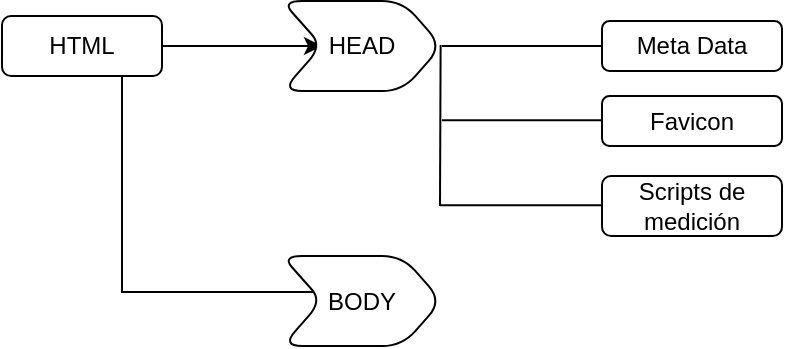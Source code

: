 <mxfile version="24.7.17">
  <diagram id="C5RBs43oDa-KdzZeNtuy" name="Page-1">
    <mxGraphModel dx="989" dy="514" grid="1" gridSize="10" guides="1" tooltips="1" connect="1" arrows="1" fold="1" page="1" pageScale="1" pageWidth="827" pageHeight="1169" math="0" shadow="0">
      <root>
        <mxCell id="WIyWlLk6GJQsqaUBKTNV-0" />
        <mxCell id="WIyWlLk6GJQsqaUBKTNV-1" parent="WIyWlLk6GJQsqaUBKTNV-0" />
        <mxCell id="oRnRvLiO575fru4ctdDa-1" value="" style="edgeStyle=orthogonalEdgeStyle;rounded=0;orthogonalLoop=1;jettySize=auto;html=1;entryX=0;entryY=0.5;entryDx=0;entryDy=0;" edge="1" parent="WIyWlLk6GJQsqaUBKTNV-1" source="WIyWlLk6GJQsqaUBKTNV-3" target="oRnRvLiO575fru4ctdDa-0">
          <mxGeometry relative="1" as="geometry">
            <Array as="points" />
          </mxGeometry>
        </mxCell>
        <mxCell id="WIyWlLk6GJQsqaUBKTNV-3" value="HTML" style="rounded=1;whiteSpace=wrap;html=1;fontSize=12;glass=0;strokeWidth=1;shadow=0;" parent="WIyWlLk6GJQsqaUBKTNV-1" vertex="1">
          <mxGeometry x="160" y="80" width="80" height="30" as="geometry" />
        </mxCell>
        <mxCell id="oRnRvLiO575fru4ctdDa-0" value="HEAD" style="shape=step;perimeter=stepPerimeter;whiteSpace=wrap;html=1;fixedSize=1;rounded=1;glass=0;strokeWidth=1;shadow=0;" vertex="1" parent="WIyWlLk6GJQsqaUBKTNV-1">
          <mxGeometry x="300" y="72.5" width="80" height="45" as="geometry" />
        </mxCell>
        <mxCell id="oRnRvLiO575fru4ctdDa-5" value="" style="edgeStyle=orthogonalEdgeStyle;rounded=0;orthogonalLoop=1;jettySize=auto;html=1;entryX=0;entryY=0.75;entryDx=0;entryDy=0;exitX=0.75;exitY=1;exitDx=0;exitDy=0;" edge="1" parent="WIyWlLk6GJQsqaUBKTNV-1" source="WIyWlLk6GJQsqaUBKTNV-3">
          <mxGeometry relative="1" as="geometry">
            <mxPoint x="220" y="120" as="sourcePoint" />
            <mxPoint x="323.333" y="220" as="targetPoint" />
            <Array as="points">
              <mxPoint x="220" y="218" />
              <mxPoint x="323" y="218" />
            </Array>
          </mxGeometry>
        </mxCell>
        <mxCell id="oRnRvLiO575fru4ctdDa-4" value="BODY" style="shape=step;perimeter=stepPerimeter;whiteSpace=wrap;html=1;fixedSize=1;rounded=1;glass=0;strokeWidth=1;shadow=0;" vertex="1" parent="WIyWlLk6GJQsqaUBKTNV-1">
          <mxGeometry x="300" y="200" width="80" height="45" as="geometry" />
        </mxCell>
        <mxCell id="oRnRvLiO575fru4ctdDa-8" value="" style="endArrow=none;html=1;rounded=0;exitX=1;exitY=0.5;exitDx=0;exitDy=0;" edge="1" parent="WIyWlLk6GJQsqaUBKTNV-1" source="oRnRvLiO575fru4ctdDa-0">
          <mxGeometry width="50" height="50" relative="1" as="geometry">
            <mxPoint x="470" y="210" as="sourcePoint" />
            <mxPoint x="470" y="95" as="targetPoint" />
          </mxGeometry>
        </mxCell>
        <mxCell id="oRnRvLiO575fru4ctdDa-9" value="Meta Data" style="rounded=1;whiteSpace=wrap;html=1;" vertex="1" parent="WIyWlLk6GJQsqaUBKTNV-1">
          <mxGeometry x="460" y="82.5" width="90" height="25" as="geometry" />
        </mxCell>
        <mxCell id="oRnRvLiO575fru4ctdDa-12" value="" style="endArrow=none;html=1;rounded=0;exitX=1;exitY=0.5;exitDx=0;exitDy=0;" edge="1" parent="WIyWlLk6GJQsqaUBKTNV-1">
          <mxGeometry width="50" height="50" relative="1" as="geometry">
            <mxPoint x="380" y="132.16" as="sourcePoint" />
            <mxPoint x="470" y="132.16" as="targetPoint" />
          </mxGeometry>
        </mxCell>
        <mxCell id="oRnRvLiO575fru4ctdDa-10" value="Favicon" style="rounded=1;whiteSpace=wrap;html=1;" vertex="1" parent="WIyWlLk6GJQsqaUBKTNV-1">
          <mxGeometry x="460" y="120" width="90" height="25" as="geometry" />
        </mxCell>
        <mxCell id="oRnRvLiO575fru4ctdDa-13" value="" style="endArrow=none;html=1;rounded=0;exitX=1;exitY=0.5;exitDx=0;exitDy=0;" edge="1" parent="WIyWlLk6GJQsqaUBKTNV-1">
          <mxGeometry width="50" height="50" relative="1" as="geometry">
            <mxPoint x="379" y="174.66" as="sourcePoint" />
            <mxPoint x="469" y="174.66" as="targetPoint" />
          </mxGeometry>
        </mxCell>
        <mxCell id="oRnRvLiO575fru4ctdDa-11" value="Scripts de medición" style="rounded=1;whiteSpace=wrap;html=1;" vertex="1" parent="WIyWlLk6GJQsqaUBKTNV-1">
          <mxGeometry x="460" y="160" width="90" height="30" as="geometry" />
        </mxCell>
        <mxCell id="oRnRvLiO575fru4ctdDa-15" value="" style="endArrow=none;html=1;rounded=0;exitX=1;exitY=0.611;exitDx=0;exitDy=0;exitPerimeter=0;" edge="1" parent="WIyWlLk6GJQsqaUBKTNV-1">
          <mxGeometry width="50" height="50" relative="1" as="geometry">
            <mxPoint x="379.31" y="94.495" as="sourcePoint" />
            <mxPoint x="379" y="175" as="targetPoint" />
          </mxGeometry>
        </mxCell>
      </root>
    </mxGraphModel>
  </diagram>
</mxfile>
